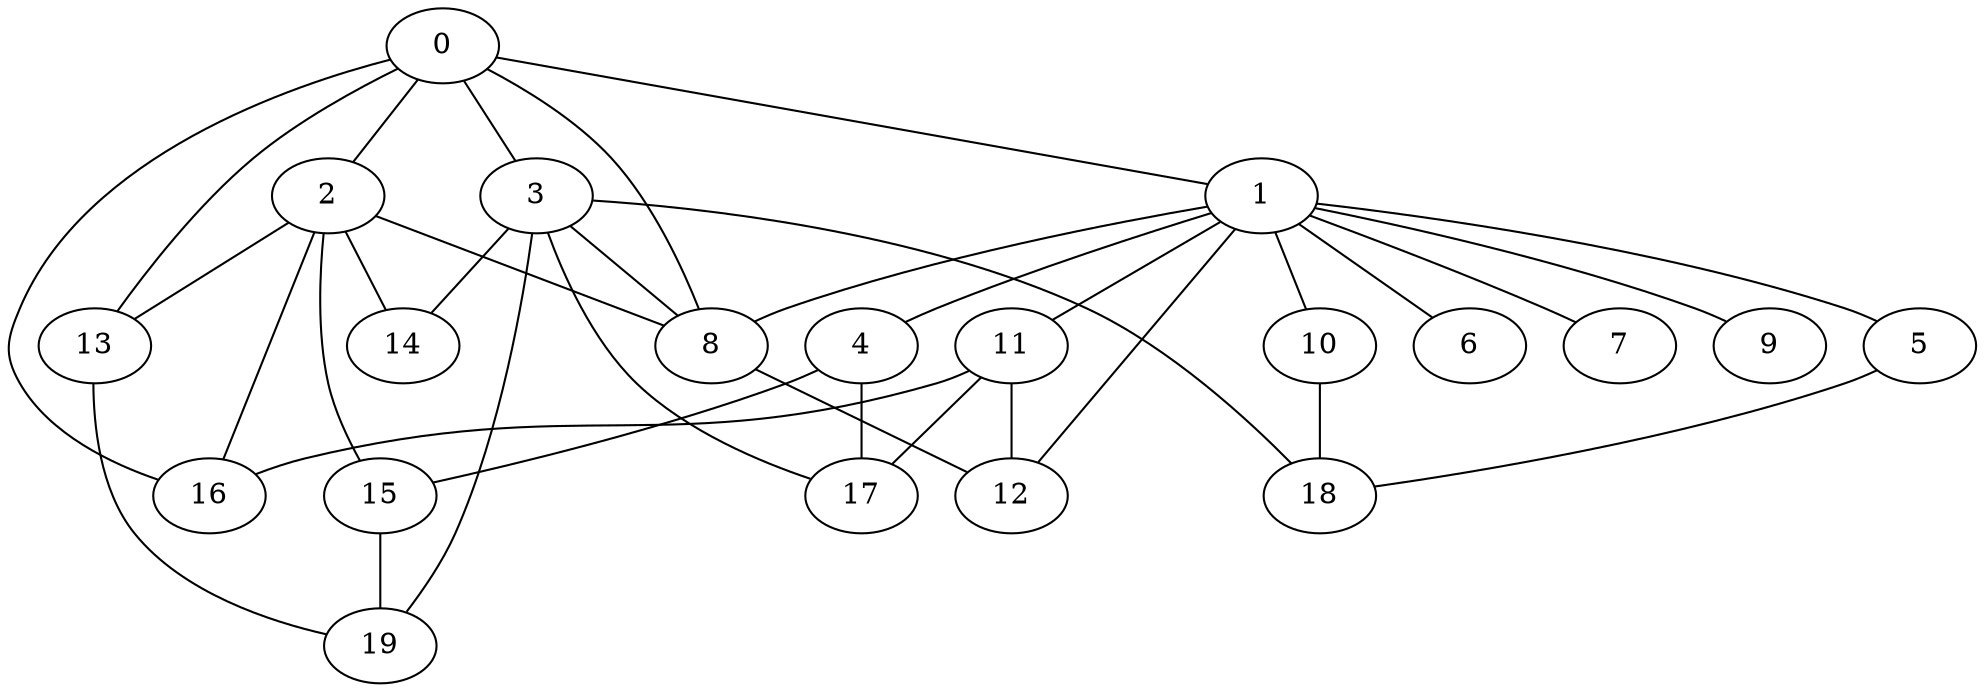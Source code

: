 
graph graphname {
    0 -- 1
0 -- 2
0 -- 3
0 -- 13
0 -- 16
0 -- 8
1 -- 4
1 -- 5
1 -- 6
1 -- 7
1 -- 8
1 -- 9
1 -- 10
1 -- 11
1 -- 12
2 -- 16
2 -- 13
2 -- 14
2 -- 15
2 -- 8
3 -- 17
3 -- 18
3 -- 19
3 -- 8
3 -- 14
4 -- 15
4 -- 17
5 -- 18
8 -- 12
10 -- 18
11 -- 16
11 -- 17
11 -- 12
13 -- 19
15 -- 19

}
